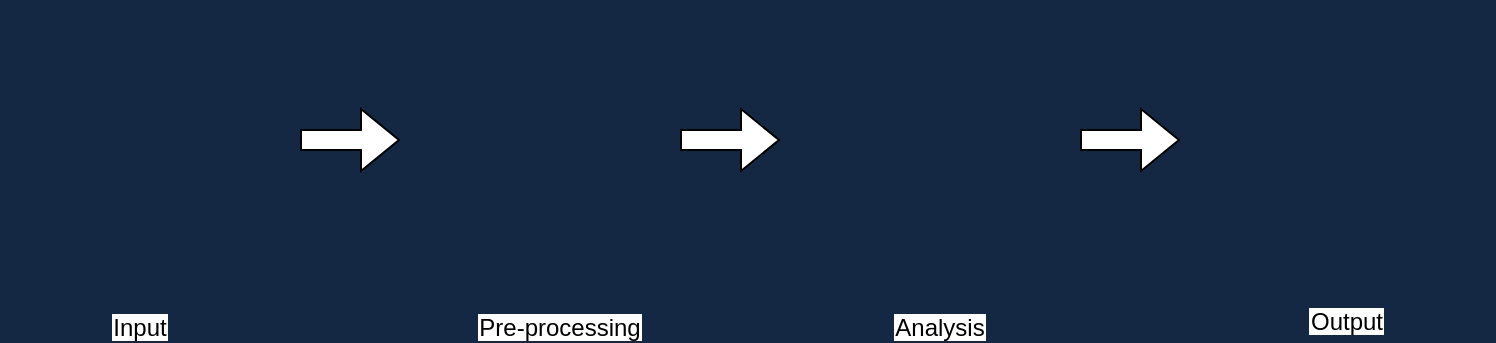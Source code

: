 <mxfile version="20.7.4" type="github">
  <diagram id="__hFmnjDo2Hrexqw0dXe" name="Page-1">
    <mxGraphModel dx="794" dy="470" grid="0" gridSize="10" guides="1" tooltips="1" connect="1" arrows="1" fold="1" page="1" pageScale="1" pageWidth="850" pageHeight="1100" background="#142844" math="0" shadow="0">
      <root>
        <mxCell id="0" />
        <mxCell id="1" parent="0" />
        <mxCell id="yOAX5SnzQCUQc8W-8GIk-1" value="Input" style="shape=image;verticalLabelPosition=bottom;labelBackgroundColor=default;verticalAlign=top;aspect=fixed;imageAspect=0;image=https://cdn-icons-png.flaticon.com/512/5205/5205407.png;" vertex="1" parent="1">
          <mxGeometry x="60" y="140" width="140" height="140" as="geometry" />
        </mxCell>
        <mxCell id="yOAX5SnzQCUQc8W-8GIk-2" value="Pre-processing" style="shape=image;verticalLabelPosition=bottom;labelBackgroundColor=default;verticalAlign=top;aspect=fixed;imageAspect=0;image=https://cdn-icons-png.flaticon.com/512/4149/4149680.png;" vertex="1" parent="1">
          <mxGeometry x="270" y="140" width="140" height="140" as="geometry" />
        </mxCell>
        <mxCell id="yOAX5SnzQCUQc8W-8GIk-3" value="Analysis" style="shape=image;verticalLabelPosition=bottom;labelBackgroundColor=default;verticalAlign=top;aspect=fixed;imageAspect=0;image=https://cdn-icons-png.flaticon.com/512/3703/3703299.png;" vertex="1" parent="1">
          <mxGeometry x="460" y="140" width="140" height="140" as="geometry" />
        </mxCell>
        <mxCell id="yOAX5SnzQCUQc8W-8GIk-4" value="Output" style="shape=image;verticalLabelPosition=bottom;labelBackgroundColor=default;verticalAlign=top;aspect=fixed;imageAspect=0;image=https://cdn-icons-png.flaticon.com/512/3488/3488822.png;" vertex="1" parent="1">
          <mxGeometry x="660" y="130" width="147" height="147" as="geometry" />
        </mxCell>
        <mxCell id="yOAX5SnzQCUQc8W-8GIk-6" value="" style="shape=flexArrow;endArrow=classic;html=1;rounded=0;fillColor=default;" edge="1" parent="1">
          <mxGeometry width="50" height="50" relative="1" as="geometry">
            <mxPoint x="210" y="200" as="sourcePoint" />
            <mxPoint x="260" y="200" as="targetPoint" />
          </mxGeometry>
        </mxCell>
        <mxCell id="yOAX5SnzQCUQc8W-8GIk-7" value="" style="shape=flexArrow;endArrow=classic;html=1;rounded=0;fillColor=default;" edge="1" parent="1">
          <mxGeometry width="50" height="50" relative="1" as="geometry">
            <mxPoint x="600" y="200" as="sourcePoint" />
            <mxPoint x="650" y="200" as="targetPoint" />
          </mxGeometry>
        </mxCell>
        <mxCell id="yOAX5SnzQCUQc8W-8GIk-8" value="" style="shape=flexArrow;endArrow=classic;html=1;rounded=0;fillColor=default;" edge="1" parent="1">
          <mxGeometry width="50" height="50" relative="1" as="geometry">
            <mxPoint x="400" y="200" as="sourcePoint" />
            <mxPoint x="450" y="200" as="targetPoint" />
          </mxGeometry>
        </mxCell>
      </root>
    </mxGraphModel>
  </diagram>
</mxfile>
